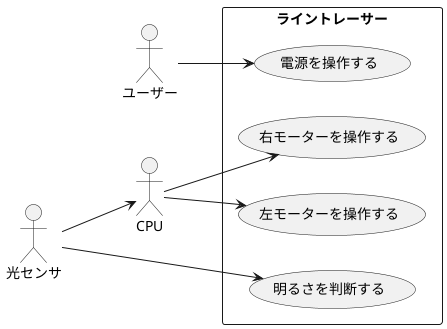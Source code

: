 @startuml 例題1
left to right direction
actor ユーザー as u
actor 光センサ as r
actor CPU as c
rectangle ライントレーサー {
usecase 電源を操作する as po
usecase 明るさを判断する as ri
usecase 右モーターを操作する as ro
usecase 左モーターを操作する as lo
}
u-->po
r-->ri
r-->c
c-->ro
c-->lo
@enduml